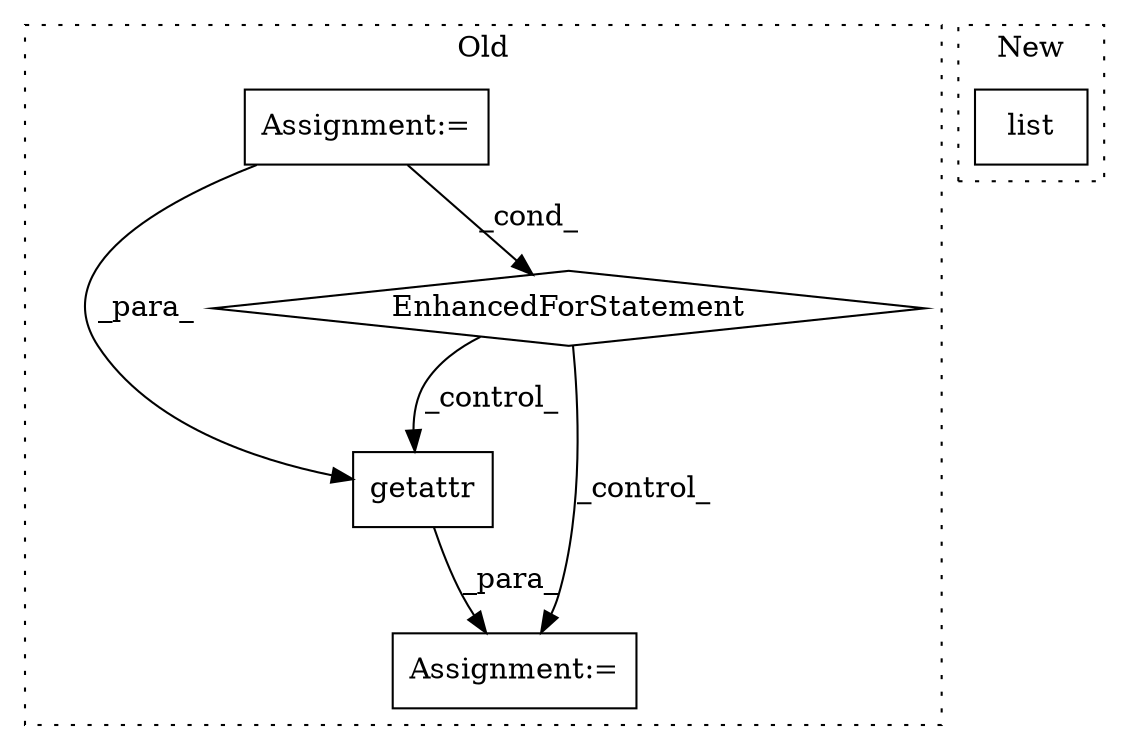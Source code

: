digraph G {
subgraph cluster0 {
1 [label="getattr" a="32" s="6841,6856" l="8,1" shape="box"];
3 [label="Assignment:=" a="7" s="6840" l="1" shape="box"];
4 [label="EnhancedForStatement" a="70" s="6563,6648" l="53,2" shape="diamond"];
5 [label="Assignment:=" a="7" s="6476" l="8" shape="box"];
label = "Old";
style="dotted";
}
subgraph cluster1 {
2 [label="list" a="32" s="2485,2512" l="5,1" shape="box"];
label = "New";
style="dotted";
}
1 -> 3 [label="_para_"];
4 -> 3 [label="_control_"];
4 -> 1 [label="_control_"];
5 -> 1 [label="_para_"];
5 -> 4 [label="_cond_"];
}